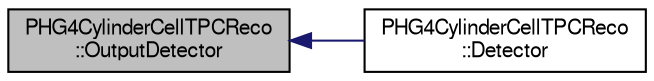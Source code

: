 digraph "PHG4CylinderCellTPCReco::OutputDetector"
{
  bgcolor="transparent";
  edge [fontname="FreeSans",fontsize="10",labelfontname="FreeSans",labelfontsize="10"];
  node [fontname="FreeSans",fontsize="10",shape=record];
  rankdir="LR";
  Node1 [label="PHG4CylinderCellTPCReco\l::OutputDetector",height=0.2,width=0.4,color="black", fillcolor="grey75", style="filled" fontcolor="black"];
  Node1 -> Node2 [dir="back",color="midnightblue",fontsize="10",style="solid",fontname="FreeSans"];
  Node2 [label="PHG4CylinderCellTPCReco\l::Detector",height=0.2,width=0.4,color="black",URL="$dc/d94/classPHG4CylinderCellTPCReco.html#ae75805ef524b87d6e87147d16612bad9"];
}
